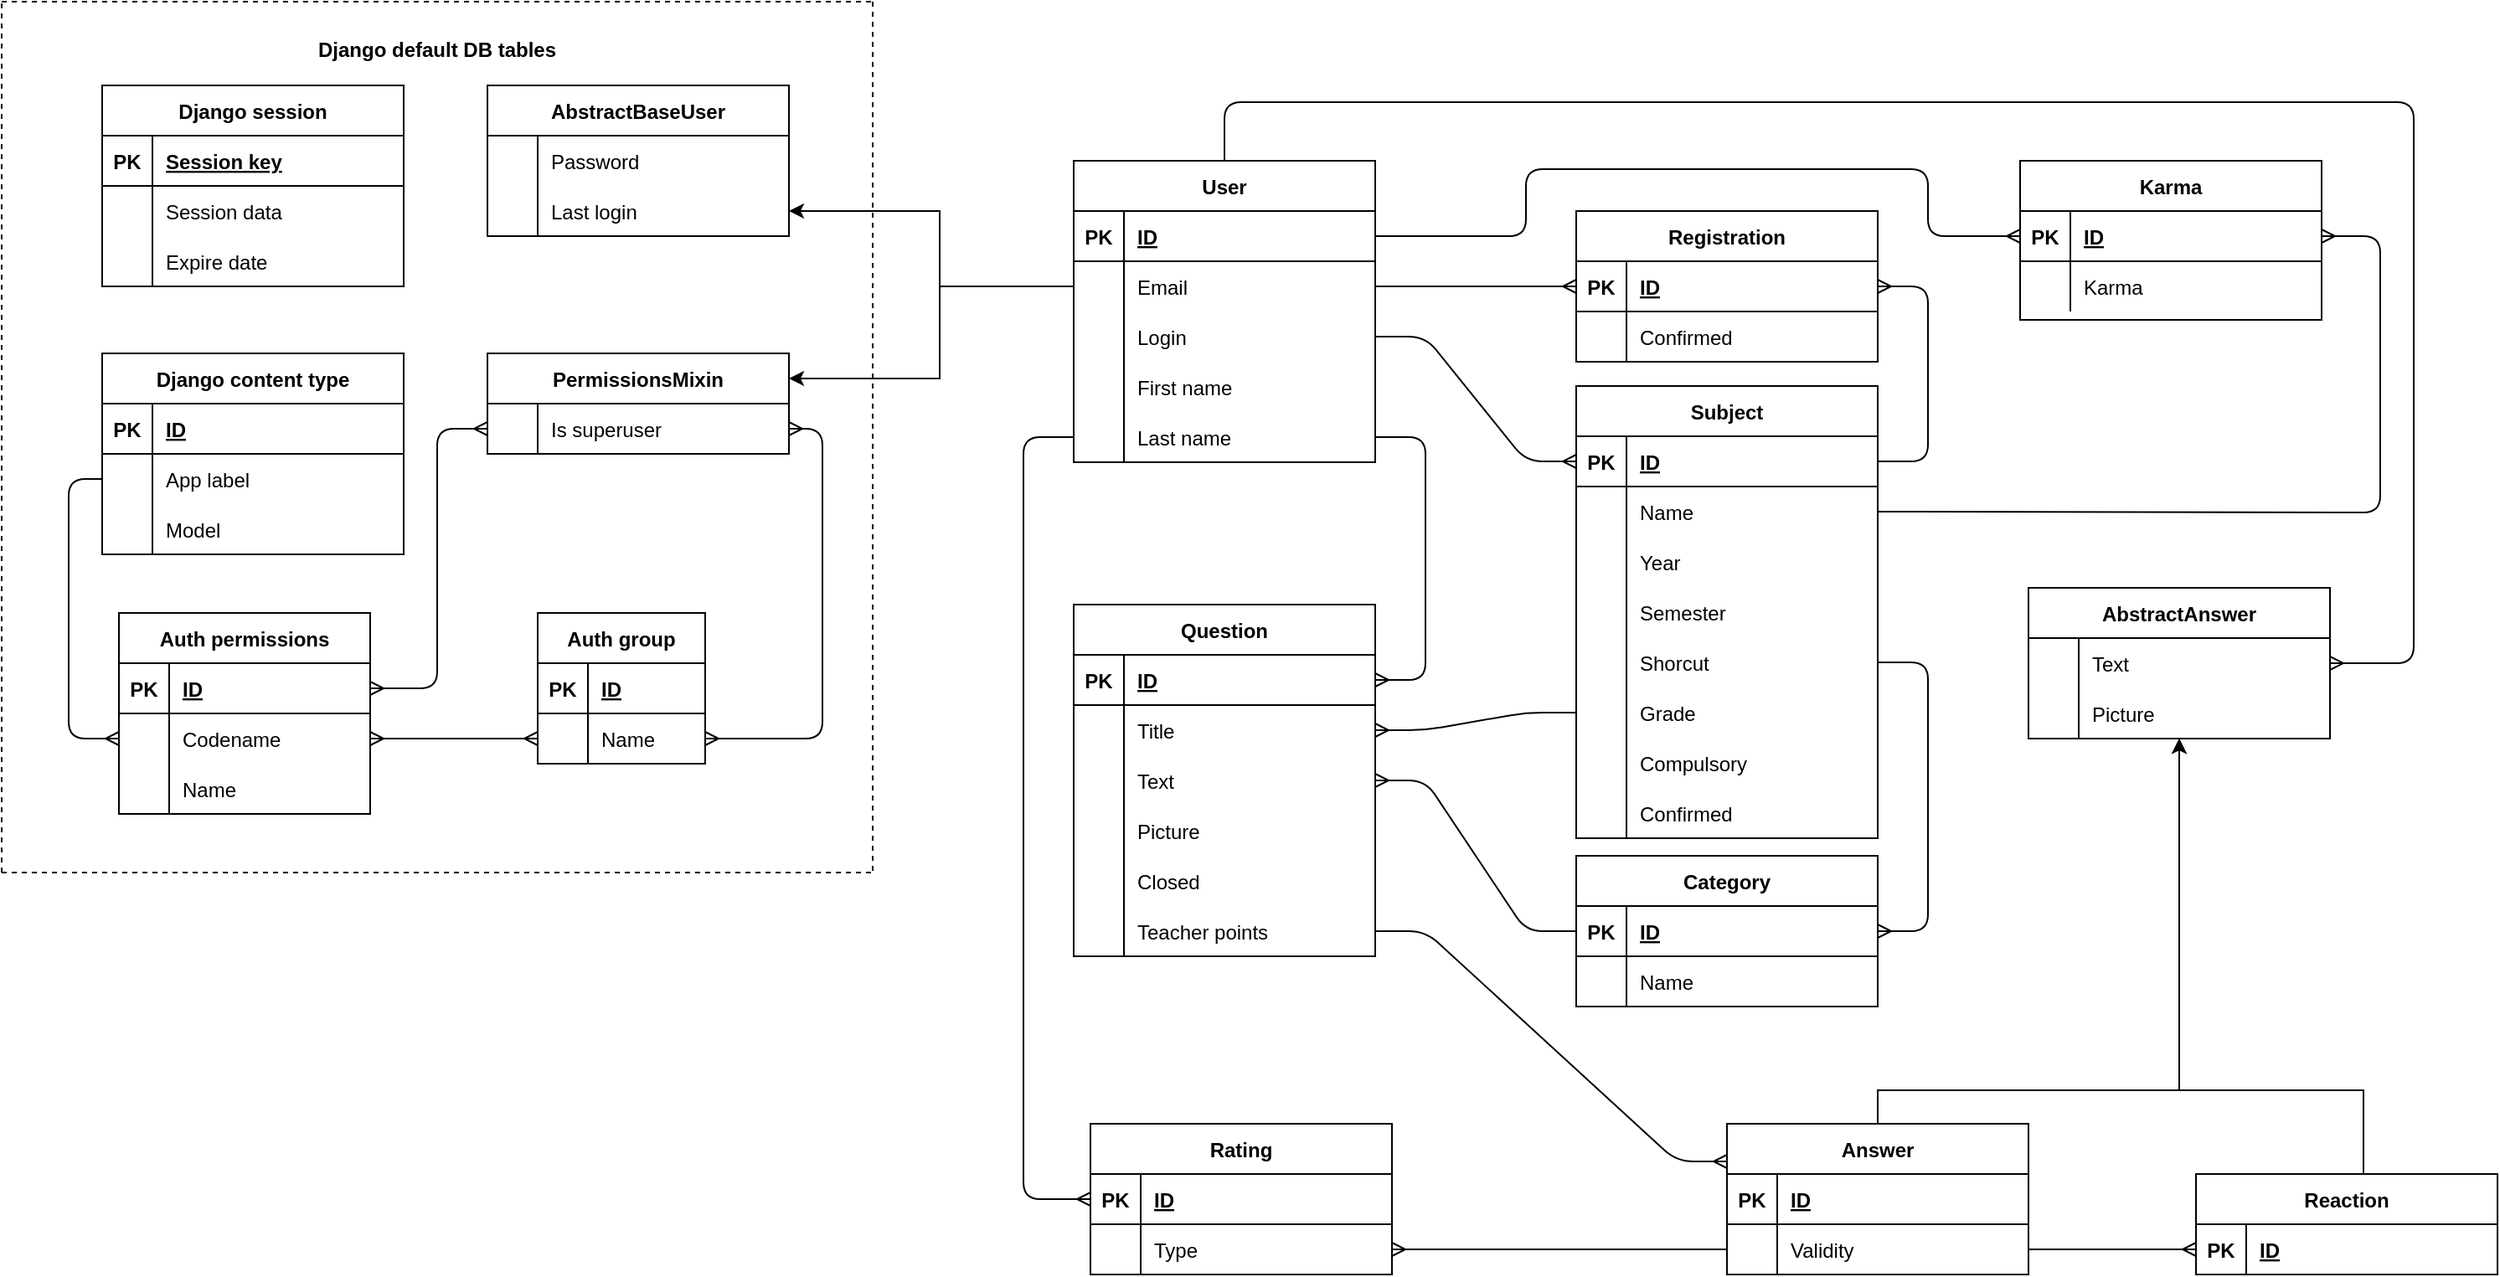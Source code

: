 <mxfile version="15.6.8" type="device"><diagram id="zzJQ5BisdILKj1ICCtQO" name="ER"><mxGraphModel dx="2012" dy="661" grid="1" gridSize="10" guides="1" tooltips="1" connect="1" arrows="1" fold="1" page="1" pageScale="1" pageWidth="827" pageHeight="1169" math="0" shadow="0"><root><mxCell id="E0j1BQQdfri8mgkAOBtm-0"/><mxCell id="E0j1BQQdfri8mgkAOBtm-1" parent="E0j1BQQdfri8mgkAOBtm-0"/><mxCell id="E0j1BQQdfri8mgkAOBtm-3" value="Question" style="shape=table;startSize=30;container=1;collapsible=1;childLayout=tableLayout;fixedRows=1;rowLines=0;fontStyle=1;align=center;resizeLast=1;hachureGap=4;pointerEvents=0;" parent="E0j1BQQdfri8mgkAOBtm-1" vertex="1"><mxGeometry x="140" y="580" width="180" height="210" as="geometry"/></mxCell><mxCell id="E0j1BQQdfri8mgkAOBtm-4" value="" style="shape=partialRectangle;collapsible=0;dropTarget=0;pointerEvents=0;fillColor=none;top=0;left=0;bottom=1;right=0;points=[[0,0.5],[1,0.5]];portConstraint=eastwest;" parent="E0j1BQQdfri8mgkAOBtm-3" vertex="1"><mxGeometry y="30" width="180" height="30" as="geometry"/></mxCell><mxCell id="E0j1BQQdfri8mgkAOBtm-5" value="PK" style="shape=partialRectangle;connectable=0;fillColor=none;top=0;left=0;bottom=0;right=0;fontStyle=1;overflow=hidden;" parent="E0j1BQQdfri8mgkAOBtm-4" vertex="1"><mxGeometry width="30" height="30" as="geometry"><mxRectangle width="30" height="30" as="alternateBounds"/></mxGeometry></mxCell><mxCell id="E0j1BQQdfri8mgkAOBtm-6" value="ID" style="shape=partialRectangle;connectable=0;fillColor=none;top=0;left=0;bottom=0;right=0;align=left;spacingLeft=6;fontStyle=5;overflow=hidden;" parent="E0j1BQQdfri8mgkAOBtm-4" vertex="1"><mxGeometry x="30" width="150" height="30" as="geometry"><mxRectangle width="150" height="30" as="alternateBounds"/></mxGeometry></mxCell><mxCell id="E0j1BQQdfri8mgkAOBtm-7" value="" style="shape=partialRectangle;collapsible=0;dropTarget=0;pointerEvents=0;fillColor=none;top=0;left=0;bottom=0;right=0;points=[[0,0.5],[1,0.5]];portConstraint=eastwest;" parent="E0j1BQQdfri8mgkAOBtm-3" vertex="1"><mxGeometry y="60" width="180" height="30" as="geometry"/></mxCell><mxCell id="E0j1BQQdfri8mgkAOBtm-8" value="" style="shape=partialRectangle;connectable=0;fillColor=none;top=0;left=0;bottom=0;right=0;editable=1;overflow=hidden;" parent="E0j1BQQdfri8mgkAOBtm-7" vertex="1"><mxGeometry width="30" height="30" as="geometry"><mxRectangle width="30" height="30" as="alternateBounds"/></mxGeometry></mxCell><mxCell id="E0j1BQQdfri8mgkAOBtm-9" value="Title" style="shape=partialRectangle;connectable=0;fillColor=none;top=0;left=0;bottom=0;right=0;align=left;spacingLeft=6;overflow=hidden;" parent="E0j1BQQdfri8mgkAOBtm-7" vertex="1"><mxGeometry x="30" width="150" height="30" as="geometry"><mxRectangle width="150" height="30" as="alternateBounds"/></mxGeometry></mxCell><mxCell id="E0j1BQQdfri8mgkAOBtm-10" value="" style="shape=partialRectangle;collapsible=0;dropTarget=0;pointerEvents=0;fillColor=none;top=0;left=0;bottom=0;right=0;points=[[0,0.5],[1,0.5]];portConstraint=eastwest;" parent="E0j1BQQdfri8mgkAOBtm-3" vertex="1"><mxGeometry y="90" width="180" height="30" as="geometry"/></mxCell><mxCell id="E0j1BQQdfri8mgkAOBtm-11" value="" style="shape=partialRectangle;connectable=0;fillColor=none;top=0;left=0;bottom=0;right=0;editable=1;overflow=hidden;" parent="E0j1BQQdfri8mgkAOBtm-10" vertex="1"><mxGeometry width="30" height="30" as="geometry"><mxRectangle width="30" height="30" as="alternateBounds"/></mxGeometry></mxCell><mxCell id="E0j1BQQdfri8mgkAOBtm-12" value="Text" style="shape=partialRectangle;connectable=0;fillColor=none;top=0;left=0;bottom=0;right=0;align=left;spacingLeft=6;overflow=hidden;" parent="E0j1BQQdfri8mgkAOBtm-10" vertex="1"><mxGeometry x="30" width="150" height="30" as="geometry"><mxRectangle width="150" height="30" as="alternateBounds"/></mxGeometry></mxCell><mxCell id="qu-U0W3mSs8zjcbtvWfx-25" value="" style="shape=partialRectangle;collapsible=0;dropTarget=0;pointerEvents=0;fillColor=none;top=0;left=0;bottom=0;right=0;points=[[0,0.5],[1,0.5]];portConstraint=eastwest;" parent="E0j1BQQdfri8mgkAOBtm-3" vertex="1"><mxGeometry y="120" width="180" height="30" as="geometry"/></mxCell><mxCell id="qu-U0W3mSs8zjcbtvWfx-26" value="" style="shape=partialRectangle;connectable=0;fillColor=none;top=0;left=0;bottom=0;right=0;editable=1;overflow=hidden;" parent="qu-U0W3mSs8zjcbtvWfx-25" vertex="1"><mxGeometry width="30" height="30" as="geometry"><mxRectangle width="30" height="30" as="alternateBounds"/></mxGeometry></mxCell><mxCell id="qu-U0W3mSs8zjcbtvWfx-27" value="Picture" style="shape=partialRectangle;connectable=0;fillColor=none;top=0;left=0;bottom=0;right=0;align=left;spacingLeft=6;overflow=hidden;" parent="qu-U0W3mSs8zjcbtvWfx-25" vertex="1"><mxGeometry x="30" width="150" height="30" as="geometry"><mxRectangle width="150" height="30" as="alternateBounds"/></mxGeometry></mxCell><mxCell id="peJxlDwNjBCLMqdz6Ejq-1" value="" style="shape=partialRectangle;collapsible=0;dropTarget=0;pointerEvents=0;fillColor=none;top=0;left=0;bottom=0;right=0;points=[[0,0.5],[1,0.5]];portConstraint=eastwest;" parent="E0j1BQQdfri8mgkAOBtm-3" vertex="1"><mxGeometry y="150" width="180" height="30" as="geometry"/></mxCell><mxCell id="peJxlDwNjBCLMqdz6Ejq-2" value="" style="shape=partialRectangle;connectable=0;fillColor=none;top=0;left=0;bottom=0;right=0;editable=1;overflow=hidden;" parent="peJxlDwNjBCLMqdz6Ejq-1" vertex="1"><mxGeometry width="30" height="30" as="geometry"><mxRectangle width="30" height="30" as="alternateBounds"/></mxGeometry></mxCell><mxCell id="peJxlDwNjBCLMqdz6Ejq-3" value="Closed" style="shape=partialRectangle;connectable=0;fillColor=none;top=0;left=0;bottom=0;right=0;align=left;spacingLeft=6;overflow=hidden;" parent="peJxlDwNjBCLMqdz6Ejq-1" vertex="1"><mxGeometry x="30" width="150" height="30" as="geometry"><mxRectangle width="150" height="30" as="alternateBounds"/></mxGeometry></mxCell><mxCell id="qu-U0W3mSs8zjcbtvWfx-58" value="" style="shape=partialRectangle;collapsible=0;dropTarget=0;pointerEvents=0;fillColor=none;top=0;left=0;bottom=0;right=0;points=[[0,0.5],[1,0.5]];portConstraint=eastwest;" parent="E0j1BQQdfri8mgkAOBtm-3" vertex="1"><mxGeometry y="180" width="180" height="30" as="geometry"/></mxCell><mxCell id="qu-U0W3mSs8zjcbtvWfx-59" value="" style="shape=partialRectangle;connectable=0;fillColor=none;top=0;left=0;bottom=0;right=0;editable=1;overflow=hidden;" parent="qu-U0W3mSs8zjcbtvWfx-58" vertex="1"><mxGeometry width="30" height="30" as="geometry"><mxRectangle width="30" height="30" as="alternateBounds"/></mxGeometry></mxCell><mxCell id="qu-U0W3mSs8zjcbtvWfx-60" value="Teacher points" style="shape=partialRectangle;connectable=0;fillColor=none;top=0;left=0;bottom=0;right=0;align=left;spacingLeft=6;overflow=hidden;" parent="qu-U0W3mSs8zjcbtvWfx-58" vertex="1"><mxGeometry x="30" width="150" height="30" as="geometry"><mxRectangle width="150" height="30" as="alternateBounds"/></mxGeometry></mxCell><mxCell id="E0j1BQQdfri8mgkAOBtm-16" value="AbstractAnswer" style="shape=table;startSize=30;container=1;collapsible=1;childLayout=tableLayout;fixedRows=1;rowLines=0;fontStyle=1;align=center;resizeLast=1;hachureGap=4;pointerEvents=0;" parent="E0j1BQQdfri8mgkAOBtm-1" vertex="1"><mxGeometry x="710" y="570" width="180" height="90" as="geometry"/></mxCell><mxCell id="E0j1BQQdfri8mgkAOBtm-20" value="" style="shape=partialRectangle;collapsible=0;dropTarget=0;pointerEvents=0;fillColor=none;top=0;left=0;bottom=0;right=0;points=[[0,0.5],[1,0.5]];portConstraint=eastwest;" parent="E0j1BQQdfri8mgkAOBtm-16" vertex="1"><mxGeometry y="30" width="180" height="30" as="geometry"/></mxCell><mxCell id="E0j1BQQdfri8mgkAOBtm-21" value="" style="shape=partialRectangle;connectable=0;fillColor=none;top=0;left=0;bottom=0;right=0;editable=1;overflow=hidden;" parent="E0j1BQQdfri8mgkAOBtm-20" vertex="1"><mxGeometry width="30" height="30" as="geometry"><mxRectangle width="30" height="30" as="alternateBounds"/></mxGeometry></mxCell><mxCell id="E0j1BQQdfri8mgkAOBtm-22" value="Text" style="shape=partialRectangle;connectable=0;fillColor=none;top=0;left=0;bottom=0;right=0;align=left;spacingLeft=6;overflow=hidden;" parent="E0j1BQQdfri8mgkAOBtm-20" vertex="1"><mxGeometry x="30" width="150" height="30" as="geometry"><mxRectangle width="150" height="30" as="alternateBounds"/></mxGeometry></mxCell><mxCell id="E0j1BQQdfri8mgkAOBtm-26" value="" style="shape=partialRectangle;collapsible=0;dropTarget=0;pointerEvents=0;fillColor=none;top=0;left=0;bottom=0;right=0;points=[[0,0.5],[1,0.5]];portConstraint=eastwest;" parent="E0j1BQQdfri8mgkAOBtm-16" vertex="1"><mxGeometry y="60" width="180" height="30" as="geometry"/></mxCell><mxCell id="E0j1BQQdfri8mgkAOBtm-27" value="" style="shape=partialRectangle;connectable=0;fillColor=none;top=0;left=0;bottom=0;right=0;editable=1;overflow=hidden;" parent="E0j1BQQdfri8mgkAOBtm-26" vertex="1"><mxGeometry width="30" height="30" as="geometry"><mxRectangle width="30" height="30" as="alternateBounds"/></mxGeometry></mxCell><mxCell id="E0j1BQQdfri8mgkAOBtm-28" value="Picture" style="shape=partialRectangle;connectable=0;fillColor=none;top=0;left=0;bottom=0;right=0;align=left;spacingLeft=6;overflow=hidden;" parent="E0j1BQQdfri8mgkAOBtm-26" vertex="1"><mxGeometry x="30" width="150" height="30" as="geometry"><mxRectangle width="150" height="30" as="alternateBounds"/></mxGeometry></mxCell><mxCell id="QLgNBKU6bwpXl98__eXg-28" style="edgeStyle=orthogonalEdgeStyle;rounded=0;orthogonalLoop=1;jettySize=auto;html=1;entryX=1;entryY=0.5;entryDx=0;entryDy=0;exitX=0;exitY=0.5;exitDx=0;exitDy=0;" edge="1" parent="E0j1BQQdfri8mgkAOBtm-1" source="ak5VnE1OvZzPo8kyiElV-1" target="QLgNBKU6bwpXl98__eXg-20"><mxGeometry relative="1" as="geometry"><Array as="points"><mxPoint x="60" y="390"/><mxPoint x="60" y="345"/></Array></mxGeometry></mxCell><mxCell id="E0j1BQQdfri8mgkAOBtm-30" value="User" style="shape=table;startSize=30;container=1;collapsible=1;childLayout=tableLayout;fixedRows=1;rowLines=0;fontStyle=1;align=center;resizeLast=1;hachureGap=4;pointerEvents=0;" parent="E0j1BQQdfri8mgkAOBtm-1" vertex="1"><mxGeometry x="140" y="315" width="180" height="180" as="geometry"/></mxCell><mxCell id="E0j1BQQdfri8mgkAOBtm-31" value="" style="shape=partialRectangle;collapsible=0;dropTarget=0;pointerEvents=0;fillColor=none;top=0;left=0;bottom=1;right=0;points=[[0,0.5],[1,0.5]];portConstraint=eastwest;" parent="E0j1BQQdfri8mgkAOBtm-30" vertex="1"><mxGeometry y="30" width="180" height="30" as="geometry"/></mxCell><mxCell id="E0j1BQQdfri8mgkAOBtm-32" value="PK" style="shape=partialRectangle;connectable=0;fillColor=none;top=0;left=0;bottom=0;right=0;fontStyle=1;overflow=hidden;" parent="E0j1BQQdfri8mgkAOBtm-31" vertex="1"><mxGeometry width="30" height="30" as="geometry"><mxRectangle width="30" height="30" as="alternateBounds"/></mxGeometry></mxCell><mxCell id="E0j1BQQdfri8mgkAOBtm-33" value="ID" style="shape=partialRectangle;connectable=0;fillColor=none;top=0;left=0;bottom=0;right=0;align=left;spacingLeft=6;fontStyle=5;overflow=hidden;" parent="E0j1BQQdfri8mgkAOBtm-31" vertex="1"><mxGeometry x="30" width="150" height="30" as="geometry"><mxRectangle width="150" height="30" as="alternateBounds"/></mxGeometry></mxCell><mxCell id="ak5VnE1OvZzPo8kyiElV-1" value="" style="shape=partialRectangle;collapsible=0;dropTarget=0;pointerEvents=0;fillColor=none;top=0;left=0;bottom=0;right=0;points=[[0,0.5],[1,0.5]];portConstraint=eastwest;" parent="E0j1BQQdfri8mgkAOBtm-30" vertex="1"><mxGeometry y="60" width="180" height="30" as="geometry"/></mxCell><mxCell id="ak5VnE1OvZzPo8kyiElV-2" value="" style="shape=partialRectangle;connectable=0;fillColor=none;top=0;left=0;bottom=0;right=0;editable=1;overflow=hidden;" parent="ak5VnE1OvZzPo8kyiElV-1" vertex="1"><mxGeometry width="30" height="30" as="geometry"><mxRectangle width="30" height="30" as="alternateBounds"/></mxGeometry></mxCell><mxCell id="ak5VnE1OvZzPo8kyiElV-3" value="Email" style="shape=partialRectangle;connectable=0;fillColor=none;top=0;left=0;bottom=0;right=0;align=left;spacingLeft=6;overflow=hidden;" parent="ak5VnE1OvZzPo8kyiElV-1" vertex="1"><mxGeometry x="30" width="150" height="30" as="geometry"><mxRectangle width="150" height="30" as="alternateBounds"/></mxGeometry></mxCell><mxCell id="qu-U0W3mSs8zjcbtvWfx-16" value="" style="shape=partialRectangle;collapsible=0;dropTarget=0;pointerEvents=0;fillColor=none;top=0;left=0;bottom=0;right=0;points=[[0,0.5],[1,0.5]];portConstraint=eastwest;" parent="E0j1BQQdfri8mgkAOBtm-30" vertex="1"><mxGeometry y="90" width="180" height="30" as="geometry"/></mxCell><mxCell id="qu-U0W3mSs8zjcbtvWfx-17" value="" style="shape=partialRectangle;connectable=0;fillColor=none;top=0;left=0;bottom=0;right=0;editable=1;overflow=hidden;" parent="qu-U0W3mSs8zjcbtvWfx-16" vertex="1"><mxGeometry width="30" height="30" as="geometry"><mxRectangle width="30" height="30" as="alternateBounds"/></mxGeometry></mxCell><mxCell id="qu-U0W3mSs8zjcbtvWfx-18" value="Login" style="shape=partialRectangle;connectable=0;fillColor=none;top=0;left=0;bottom=0;right=0;align=left;spacingLeft=6;overflow=hidden;" parent="qu-U0W3mSs8zjcbtvWfx-16" vertex="1"><mxGeometry x="30" width="150" height="30" as="geometry"><mxRectangle width="150" height="30" as="alternateBounds"/></mxGeometry></mxCell><mxCell id="E0j1BQQdfri8mgkAOBtm-34" value="" style="shape=partialRectangle;collapsible=0;dropTarget=0;pointerEvents=0;fillColor=none;top=0;left=0;bottom=0;right=0;points=[[0,0.5],[1,0.5]];portConstraint=eastwest;" parent="E0j1BQQdfri8mgkAOBtm-30" vertex="1"><mxGeometry y="120" width="180" height="30" as="geometry"/></mxCell><mxCell id="E0j1BQQdfri8mgkAOBtm-35" value="" style="shape=partialRectangle;connectable=0;fillColor=none;top=0;left=0;bottom=0;right=0;editable=1;overflow=hidden;" parent="E0j1BQQdfri8mgkAOBtm-34" vertex="1"><mxGeometry width="30" height="30" as="geometry"><mxRectangle width="30" height="30" as="alternateBounds"/></mxGeometry></mxCell><mxCell id="E0j1BQQdfri8mgkAOBtm-36" value="First name" style="shape=partialRectangle;connectable=0;fillColor=none;top=0;left=0;bottom=0;right=0;align=left;spacingLeft=6;overflow=hidden;" parent="E0j1BQQdfri8mgkAOBtm-34" vertex="1"><mxGeometry x="30" width="150" height="30" as="geometry"><mxRectangle width="150" height="30" as="alternateBounds"/></mxGeometry></mxCell><mxCell id="E0j1BQQdfri8mgkAOBtm-37" value="" style="shape=partialRectangle;collapsible=0;dropTarget=0;pointerEvents=0;fillColor=none;top=0;left=0;bottom=0;right=0;points=[[0,0.5],[1,0.5]];portConstraint=eastwest;" parent="E0j1BQQdfri8mgkAOBtm-30" vertex="1"><mxGeometry y="150" width="180" height="30" as="geometry"/></mxCell><mxCell id="E0j1BQQdfri8mgkAOBtm-38" value="" style="shape=partialRectangle;connectable=0;fillColor=none;top=0;left=0;bottom=0;right=0;editable=1;overflow=hidden;" parent="E0j1BQQdfri8mgkAOBtm-37" vertex="1"><mxGeometry width="30" height="30" as="geometry"><mxRectangle width="30" height="30" as="alternateBounds"/></mxGeometry></mxCell><mxCell id="E0j1BQQdfri8mgkAOBtm-39" value="Last name" style="shape=partialRectangle;connectable=0;fillColor=none;top=0;left=0;bottom=0;right=0;align=left;spacingLeft=6;overflow=hidden;" parent="E0j1BQQdfri8mgkAOBtm-37" vertex="1"><mxGeometry x="30" width="150" height="30" as="geometry"><mxRectangle width="150" height="30" as="alternateBounds"/></mxGeometry></mxCell><mxCell id="E0j1BQQdfri8mgkAOBtm-43" value="Rating" style="shape=table;startSize=30;container=1;collapsible=1;childLayout=tableLayout;fixedRows=1;rowLines=0;fontStyle=1;align=center;resizeLast=1;hachureGap=4;pointerEvents=0;" parent="E0j1BQQdfri8mgkAOBtm-1" vertex="1"><mxGeometry x="150" y="890" width="180" height="90" as="geometry"/></mxCell><mxCell id="E0j1BQQdfri8mgkAOBtm-44" value="" style="shape=partialRectangle;collapsible=0;dropTarget=0;pointerEvents=0;fillColor=none;top=0;left=0;bottom=1;right=0;points=[[0,0.5],[1,0.5]];portConstraint=eastwest;" parent="E0j1BQQdfri8mgkAOBtm-43" vertex="1"><mxGeometry y="30" width="180" height="30" as="geometry"/></mxCell><mxCell id="E0j1BQQdfri8mgkAOBtm-45" value="PK" style="shape=partialRectangle;connectable=0;fillColor=none;top=0;left=0;bottom=0;right=0;fontStyle=1;overflow=hidden;" parent="E0j1BQQdfri8mgkAOBtm-44" vertex="1"><mxGeometry width="30" height="30" as="geometry"><mxRectangle width="30" height="30" as="alternateBounds"/></mxGeometry></mxCell><mxCell id="E0j1BQQdfri8mgkAOBtm-46" value="ID" style="shape=partialRectangle;connectable=0;fillColor=none;top=0;left=0;bottom=0;right=0;align=left;spacingLeft=6;fontStyle=5;overflow=hidden;" parent="E0j1BQQdfri8mgkAOBtm-44" vertex="1"><mxGeometry x="30" width="150" height="30" as="geometry"><mxRectangle width="150" height="30" as="alternateBounds"/></mxGeometry></mxCell><mxCell id="E0j1BQQdfri8mgkAOBtm-47" value="" style="shape=partialRectangle;collapsible=0;dropTarget=0;pointerEvents=0;fillColor=none;top=0;left=0;bottom=0;right=0;points=[[0,0.5],[1,0.5]];portConstraint=eastwest;" parent="E0j1BQQdfri8mgkAOBtm-43" vertex="1"><mxGeometry y="60" width="180" height="30" as="geometry"/></mxCell><mxCell id="E0j1BQQdfri8mgkAOBtm-48" value="" style="shape=partialRectangle;connectable=0;fillColor=none;top=0;left=0;bottom=0;right=0;editable=1;overflow=hidden;" parent="E0j1BQQdfri8mgkAOBtm-47" vertex="1"><mxGeometry width="30" height="30" as="geometry"><mxRectangle width="30" height="30" as="alternateBounds"/></mxGeometry></mxCell><mxCell id="E0j1BQQdfri8mgkAOBtm-49" value="Type" style="shape=partialRectangle;connectable=0;fillColor=none;top=0;left=0;bottom=0;right=0;align=left;spacingLeft=6;overflow=hidden;" parent="E0j1BQQdfri8mgkAOBtm-47" vertex="1"><mxGeometry x="30" width="150" height="30" as="geometry"><mxRectangle width="150" height="30" as="alternateBounds"/></mxGeometry></mxCell><mxCell id="E0j1BQQdfri8mgkAOBtm-50" value="Subject" style="shape=table;startSize=30;container=1;collapsible=1;childLayout=tableLayout;fixedRows=1;rowLines=0;fontStyle=1;align=center;resizeLast=1;hachureGap=4;pointerEvents=0;" parent="E0j1BQQdfri8mgkAOBtm-1" vertex="1"><mxGeometry x="440" y="449.5" width="180" height="270" as="geometry"/></mxCell><mxCell id="E0j1BQQdfri8mgkAOBtm-51" value="" style="shape=partialRectangle;collapsible=0;dropTarget=0;pointerEvents=0;fillColor=none;top=0;left=0;bottom=1;right=0;points=[[0,0.5],[1,0.5]];portConstraint=eastwest;" parent="E0j1BQQdfri8mgkAOBtm-50" vertex="1"><mxGeometry y="30" width="180" height="30" as="geometry"/></mxCell><mxCell id="E0j1BQQdfri8mgkAOBtm-52" value="PK" style="shape=partialRectangle;connectable=0;fillColor=none;top=0;left=0;bottom=0;right=0;fontStyle=1;overflow=hidden;" parent="E0j1BQQdfri8mgkAOBtm-51" vertex="1"><mxGeometry width="30" height="30" as="geometry"><mxRectangle width="30" height="30" as="alternateBounds"/></mxGeometry></mxCell><mxCell id="E0j1BQQdfri8mgkAOBtm-53" value="ID" style="shape=partialRectangle;connectable=0;fillColor=none;top=0;left=0;bottom=0;right=0;align=left;spacingLeft=6;fontStyle=5;overflow=hidden;" parent="E0j1BQQdfri8mgkAOBtm-51" vertex="1"><mxGeometry x="30" width="150" height="30" as="geometry"><mxRectangle width="150" height="30" as="alternateBounds"/></mxGeometry></mxCell><mxCell id="E0j1BQQdfri8mgkAOBtm-54" value="" style="shape=partialRectangle;collapsible=0;dropTarget=0;pointerEvents=0;fillColor=none;top=0;left=0;bottom=0;right=0;points=[[0,0.5],[1,0.5]];portConstraint=eastwest;" parent="E0j1BQQdfri8mgkAOBtm-50" vertex="1"><mxGeometry y="60" width="180" height="30" as="geometry"/></mxCell><mxCell id="E0j1BQQdfri8mgkAOBtm-55" value="" style="shape=partialRectangle;connectable=0;fillColor=none;top=0;left=0;bottom=0;right=0;editable=1;overflow=hidden;" parent="E0j1BQQdfri8mgkAOBtm-54" vertex="1"><mxGeometry width="30" height="30" as="geometry"><mxRectangle width="30" height="30" as="alternateBounds"/></mxGeometry></mxCell><mxCell id="E0j1BQQdfri8mgkAOBtm-56" value="Name" style="shape=partialRectangle;connectable=0;fillColor=none;top=0;left=0;bottom=0;right=0;align=left;spacingLeft=6;overflow=hidden;" parent="E0j1BQQdfri8mgkAOBtm-54" vertex="1"><mxGeometry x="30" width="150" height="30" as="geometry"><mxRectangle width="150" height="30" as="alternateBounds"/></mxGeometry></mxCell><mxCell id="E0j1BQQdfri8mgkAOBtm-57" value="" style="shape=partialRectangle;collapsible=0;dropTarget=0;pointerEvents=0;fillColor=none;top=0;left=0;bottom=0;right=0;points=[[0,0.5],[1,0.5]];portConstraint=eastwest;" parent="E0j1BQQdfri8mgkAOBtm-50" vertex="1"><mxGeometry y="90" width="180" height="30" as="geometry"/></mxCell><mxCell id="E0j1BQQdfri8mgkAOBtm-58" value="" style="shape=partialRectangle;connectable=0;fillColor=none;top=0;left=0;bottom=0;right=0;editable=1;overflow=hidden;" parent="E0j1BQQdfri8mgkAOBtm-57" vertex="1"><mxGeometry width="30" height="30" as="geometry"><mxRectangle width="30" height="30" as="alternateBounds"/></mxGeometry></mxCell><mxCell id="E0j1BQQdfri8mgkAOBtm-59" value="Year" style="shape=partialRectangle;connectable=0;fillColor=none;top=0;left=0;bottom=0;right=0;align=left;spacingLeft=6;overflow=hidden;" parent="E0j1BQQdfri8mgkAOBtm-57" vertex="1"><mxGeometry x="30" width="150" height="30" as="geometry"><mxRectangle width="150" height="30" as="alternateBounds"/></mxGeometry></mxCell><mxCell id="E0j1BQQdfri8mgkAOBtm-60" value="" style="shape=partialRectangle;collapsible=0;dropTarget=0;pointerEvents=0;fillColor=none;top=0;left=0;bottom=0;right=0;points=[[0,0.5],[1,0.5]];portConstraint=eastwest;" parent="E0j1BQQdfri8mgkAOBtm-50" vertex="1"><mxGeometry y="120" width="180" height="30" as="geometry"/></mxCell><mxCell id="E0j1BQQdfri8mgkAOBtm-61" value="" style="shape=partialRectangle;connectable=0;fillColor=none;top=0;left=0;bottom=0;right=0;editable=1;overflow=hidden;" parent="E0j1BQQdfri8mgkAOBtm-60" vertex="1"><mxGeometry width="30" height="30" as="geometry"><mxRectangle width="30" height="30" as="alternateBounds"/></mxGeometry></mxCell><mxCell id="E0j1BQQdfri8mgkAOBtm-62" value="Semester" style="shape=partialRectangle;connectable=0;fillColor=none;top=0;left=0;bottom=0;right=0;align=left;spacingLeft=6;overflow=hidden;" parent="E0j1BQQdfri8mgkAOBtm-60" vertex="1"><mxGeometry x="30" width="150" height="30" as="geometry"><mxRectangle width="150" height="30" as="alternateBounds"/></mxGeometry></mxCell><mxCell id="RcAdz2cjQAfKvrvQEuLE-3" value="" style="shape=partialRectangle;collapsible=0;dropTarget=0;pointerEvents=0;fillColor=none;top=0;left=0;bottom=0;right=0;points=[[0,0.5],[1,0.5]];portConstraint=eastwest;hachureGap=4;" parent="E0j1BQQdfri8mgkAOBtm-50" vertex="1"><mxGeometry y="150" width="180" height="30" as="geometry"/></mxCell><mxCell id="RcAdz2cjQAfKvrvQEuLE-4" value="" style="shape=partialRectangle;connectable=0;fillColor=none;top=0;left=0;bottom=0;right=0;editable=1;overflow=hidden;" parent="RcAdz2cjQAfKvrvQEuLE-3" vertex="1"><mxGeometry width="30" height="30" as="geometry"><mxRectangle width="30" height="30" as="alternateBounds"/></mxGeometry></mxCell><mxCell id="RcAdz2cjQAfKvrvQEuLE-5" value="Shorcut" style="shape=partialRectangle;connectable=0;fillColor=none;top=0;left=0;bottom=0;right=0;align=left;spacingLeft=6;overflow=hidden;" parent="RcAdz2cjQAfKvrvQEuLE-3" vertex="1"><mxGeometry x="30" width="150" height="30" as="geometry"><mxRectangle width="150" height="30" as="alternateBounds"/></mxGeometry></mxCell><mxCell id="RcAdz2cjQAfKvrvQEuLE-0" value="" style="shape=partialRectangle;collapsible=0;dropTarget=0;pointerEvents=0;fillColor=none;top=0;left=0;bottom=0;right=0;points=[[0,0.5],[1,0.5]];portConstraint=eastwest;hachureGap=4;" parent="E0j1BQQdfri8mgkAOBtm-50" vertex="1"><mxGeometry y="180" width="180" height="30" as="geometry"/></mxCell><mxCell id="RcAdz2cjQAfKvrvQEuLE-1" value="" style="shape=partialRectangle;connectable=0;fillColor=none;top=0;left=0;bottom=0;right=0;editable=1;overflow=hidden;" parent="RcAdz2cjQAfKvrvQEuLE-0" vertex="1"><mxGeometry width="30" height="30" as="geometry"><mxRectangle width="30" height="30" as="alternateBounds"/></mxGeometry></mxCell><mxCell id="RcAdz2cjQAfKvrvQEuLE-2" value="Grade" style="shape=partialRectangle;connectable=0;fillColor=none;top=0;left=0;bottom=0;right=0;align=left;spacingLeft=6;overflow=hidden;" parent="RcAdz2cjQAfKvrvQEuLE-0" vertex="1"><mxGeometry x="30" width="150" height="30" as="geometry"><mxRectangle width="150" height="30" as="alternateBounds"/></mxGeometry></mxCell><mxCell id="qu-U0W3mSs8zjcbtvWfx-31" value="" style="shape=partialRectangle;collapsible=0;dropTarget=0;pointerEvents=0;fillColor=none;top=0;left=0;bottom=0;right=0;points=[[0,0.5],[1,0.5]];portConstraint=eastwest;" parent="E0j1BQQdfri8mgkAOBtm-50" vertex="1"><mxGeometry y="210" width="180" height="30" as="geometry"/></mxCell><mxCell id="qu-U0W3mSs8zjcbtvWfx-32" value="" style="shape=partialRectangle;connectable=0;fillColor=none;top=0;left=0;bottom=0;right=0;editable=1;overflow=hidden;" parent="qu-U0W3mSs8zjcbtvWfx-31" vertex="1"><mxGeometry width="30" height="30" as="geometry"><mxRectangle width="30" height="30" as="alternateBounds"/></mxGeometry></mxCell><mxCell id="qu-U0W3mSs8zjcbtvWfx-33" value="Compulsory" style="shape=partialRectangle;connectable=0;fillColor=none;top=0;left=0;bottom=0;right=0;align=left;spacingLeft=6;overflow=hidden;" parent="qu-U0W3mSs8zjcbtvWfx-31" vertex="1"><mxGeometry x="30" width="150" height="30" as="geometry"><mxRectangle width="150" height="30" as="alternateBounds"/></mxGeometry></mxCell><mxCell id="6096o57n3AzN-tlrVkPz-3" value="" style="shape=partialRectangle;collapsible=0;dropTarget=0;pointerEvents=0;fillColor=none;top=0;left=0;bottom=0;right=0;points=[[0,0.5],[1,0.5]];portConstraint=eastwest;" parent="E0j1BQQdfri8mgkAOBtm-50" vertex="1"><mxGeometry y="240" width="180" height="30" as="geometry"/></mxCell><mxCell id="6096o57n3AzN-tlrVkPz-4" value="" style="shape=partialRectangle;connectable=0;fillColor=none;top=0;left=0;bottom=0;right=0;editable=1;overflow=hidden;" parent="6096o57n3AzN-tlrVkPz-3" vertex="1"><mxGeometry width="30" height="30" as="geometry"><mxRectangle width="30" height="30" as="alternateBounds"/></mxGeometry></mxCell><mxCell id="6096o57n3AzN-tlrVkPz-5" value="Confirmed" style="shape=partialRectangle;connectable=0;fillColor=none;top=0;left=0;bottom=0;right=0;align=left;spacingLeft=6;overflow=hidden;" parent="6096o57n3AzN-tlrVkPz-3" vertex="1"><mxGeometry x="30" width="150" height="30" as="geometry"><mxRectangle width="150" height="30" as="alternateBounds"/></mxGeometry></mxCell><mxCell id="E0j1BQQdfri8mgkAOBtm-120" value="Category" style="shape=table;startSize=30;container=1;collapsible=1;childLayout=tableLayout;fixedRows=1;rowLines=0;fontStyle=1;align=center;resizeLast=1;hachureGap=4;pointerEvents=0;" parent="E0j1BQQdfri8mgkAOBtm-1" vertex="1"><mxGeometry x="440" y="730" width="180" height="90" as="geometry"/></mxCell><mxCell id="E0j1BQQdfri8mgkAOBtm-121" value="" style="shape=partialRectangle;collapsible=0;dropTarget=0;pointerEvents=0;fillColor=none;top=0;left=0;bottom=1;right=0;points=[[0,0.5],[1,0.5]];portConstraint=eastwest;" parent="E0j1BQQdfri8mgkAOBtm-120" vertex="1"><mxGeometry y="30" width="180" height="30" as="geometry"/></mxCell><mxCell id="E0j1BQQdfri8mgkAOBtm-122" value="PK" style="shape=partialRectangle;connectable=0;fillColor=none;top=0;left=0;bottom=0;right=0;fontStyle=1;overflow=hidden;" parent="E0j1BQQdfri8mgkAOBtm-121" vertex="1"><mxGeometry width="30" height="30" as="geometry"><mxRectangle width="30" height="30" as="alternateBounds"/></mxGeometry></mxCell><mxCell id="E0j1BQQdfri8mgkAOBtm-123" value="ID" style="shape=partialRectangle;connectable=0;fillColor=none;top=0;left=0;bottom=0;right=0;align=left;spacingLeft=6;fontStyle=5;overflow=hidden;" parent="E0j1BQQdfri8mgkAOBtm-121" vertex="1"><mxGeometry x="30" width="150" height="30" as="geometry"><mxRectangle width="150" height="30" as="alternateBounds"/></mxGeometry></mxCell><mxCell id="E0j1BQQdfri8mgkAOBtm-124" value="" style="shape=partialRectangle;collapsible=0;dropTarget=0;pointerEvents=0;fillColor=none;top=0;left=0;bottom=0;right=0;points=[[0,0.5],[1,0.5]];portConstraint=eastwest;" parent="E0j1BQQdfri8mgkAOBtm-120" vertex="1"><mxGeometry y="60" width="180" height="30" as="geometry"/></mxCell><mxCell id="E0j1BQQdfri8mgkAOBtm-125" value="" style="shape=partialRectangle;connectable=0;fillColor=none;top=0;left=0;bottom=0;right=0;editable=1;overflow=hidden;" parent="E0j1BQQdfri8mgkAOBtm-124" vertex="1"><mxGeometry width="30" height="30" as="geometry"><mxRectangle width="30" height="30" as="alternateBounds"/></mxGeometry></mxCell><mxCell id="E0j1BQQdfri8mgkAOBtm-126" value="Name" style="shape=partialRectangle;connectable=0;fillColor=none;top=0;left=0;bottom=0;right=0;align=left;spacingLeft=6;overflow=hidden;" parent="E0j1BQQdfri8mgkAOBtm-124" vertex="1"><mxGeometry x="30" width="150" height="30" as="geometry"><mxRectangle width="150" height="30" as="alternateBounds"/></mxGeometry></mxCell><mxCell id="qu-U0W3mSs8zjcbtvWfx-2" value="" style="edgeStyle=entityRelationEdgeStyle;fontSize=12;html=1;endArrow=ERmany;" parent="E0j1BQQdfri8mgkAOBtm-1" source="E0j1BQQdfri8mgkAOBtm-37" target="E0j1BQQdfri8mgkAOBtm-4" edge="1"><mxGeometry width="100" height="100" relative="1" as="geometry"><mxPoint x="420" y="700" as="sourcePoint"/><mxPoint x="520" y="600" as="targetPoint"/></mxGeometry></mxCell><mxCell id="qu-U0W3mSs8zjcbtvWfx-4" value="" style="edgeStyle=entityRelationEdgeStyle;fontSize=12;html=1;endArrow=ERmany;exitX=0;exitY=0.5;exitDx=0;exitDy=0;" parent="E0j1BQQdfri8mgkAOBtm-1" source="RcAdz2cjQAfKvrvQEuLE-0" target="E0j1BQQdfri8mgkAOBtm-7" edge="1"><mxGeometry width="100" height="100" relative="1" as="geometry"><mxPoint x="330" y="448" as="sourcePoint"/><mxPoint x="330" y="845" as="targetPoint"/></mxGeometry></mxCell><mxCell id="qu-U0W3mSs8zjcbtvWfx-5" value="" style="edgeStyle=entityRelationEdgeStyle;fontSize=12;html=1;endArrow=ERmany;entryX=0;entryY=0.25;entryDx=0;entryDy=0;exitX=1;exitY=0.5;exitDx=0;exitDy=0;" parent="E0j1BQQdfri8mgkAOBtm-1" source="qu-U0W3mSs8zjcbtvWfx-58" target="qu-U0W3mSs8zjcbtvWfx-48" edge="1"><mxGeometry width="100" height="100" relative="1" as="geometry"><mxPoint x="340" y="458" as="sourcePoint"/><mxPoint x="710" y="605" as="targetPoint"/></mxGeometry></mxCell><mxCell id="qu-U0W3mSs8zjcbtvWfx-7" value="" style="edgeStyle=entityRelationEdgeStyle;fontSize=12;html=1;endArrow=ERmany;exitX=0;exitY=0.5;exitDx=0;exitDy=0;" parent="E0j1BQQdfri8mgkAOBtm-1" source="qu-U0W3mSs8zjcbtvWfx-55" target="E0j1BQQdfri8mgkAOBtm-47" edge="1"><mxGeometry width="100" height="100" relative="1" as="geometry"><mxPoint x="490" y="965" as="sourcePoint"/><mxPoint x="360" y="875" as="targetPoint"/></mxGeometry></mxCell><mxCell id="qu-U0W3mSs8zjcbtvWfx-9" value="" style="edgeStyle=entityRelationEdgeStyle;fontSize=12;html=1;endArrow=ERmany;exitX=1;exitY=0.5;exitDx=0;exitDy=0;entryX=1;entryY=0.5;entryDx=0;entryDy=0;" parent="E0j1BQQdfri8mgkAOBtm-1" source="RcAdz2cjQAfKvrvQEuLE-3" target="E0j1BQQdfri8mgkAOBtm-121" edge="1"><mxGeometry width="100" height="100" relative="1" as="geometry"><mxPoint x="380" y="498" as="sourcePoint"/><mxPoint x="700" y="780" as="targetPoint"/></mxGeometry></mxCell><mxCell id="qu-U0W3mSs8zjcbtvWfx-11" value="" style="edgeStyle=entityRelationEdgeStyle;fontSize=12;html=1;endArrow=ERmany;" parent="E0j1BQQdfri8mgkAOBtm-1" source="qu-U0W3mSs8zjcbtvWfx-16" target="E0j1BQQdfri8mgkAOBtm-51" edge="1"><mxGeometry width="100" height="100" relative="1" as="geometry"><mxPoint x="390" y="508" as="sourcePoint"/><mxPoint x="390" y="905" as="targetPoint"/></mxGeometry></mxCell><mxCell id="6096o57n3AzN-tlrVkPz-24" style="edgeStyle=orthogonalEdgeStyle;rounded=0;orthogonalLoop=1;jettySize=auto;html=1;exitX=0.5;exitY=0;exitDx=0;exitDy=0;" parent="E0j1BQQdfri8mgkAOBtm-1" source="QLgNBKU6bwpXl98__eXg-41" target="E0j1BQQdfri8mgkAOBtm-26" edge="1"><mxGeometry relative="1" as="geometry"><mxPoint x="800" y="700" as="targetPoint"/><Array as="points"><mxPoint x="910" y="950"/><mxPoint x="910" y="870"/><mxPoint x="800" y="870"/></Array><mxPoint x="910" y="920" as="sourcePoint"/></mxGeometry></mxCell><mxCell id="6096o57n3AzN-tlrVkPz-23" style="edgeStyle=orthogonalEdgeStyle;rounded=0;orthogonalLoop=1;jettySize=auto;html=1;exitX=0.5;exitY=0;exitDx=0;exitDy=0;" parent="E0j1BQQdfri8mgkAOBtm-1" source="qu-U0W3mSs8zjcbtvWfx-48" target="E0j1BQQdfri8mgkAOBtm-26" edge="1"><mxGeometry relative="1" as="geometry"><mxPoint x="810" y="710" as="targetPoint"/><Array as="points"><mxPoint x="620" y="870"/><mxPoint x="800" y="870"/></Array></mxGeometry></mxCell><mxCell id="qu-U0W3mSs8zjcbtvWfx-48" value="Answer" style="shape=table;startSize=30;container=1;collapsible=1;childLayout=tableLayout;fixedRows=1;rowLines=0;fontStyle=1;align=center;resizeLast=1;" parent="E0j1BQQdfri8mgkAOBtm-1" vertex="1"><mxGeometry x="530" y="890" width="180" height="90" as="geometry"/></mxCell><mxCell id="QLgNBKU6bwpXl98__eXg-32" value="" style="shape=partialRectangle;collapsible=0;dropTarget=0;pointerEvents=0;fillColor=none;top=0;left=0;bottom=1;right=0;points=[[0,0.5],[1,0.5]];portConstraint=eastwest;" vertex="1" parent="qu-U0W3mSs8zjcbtvWfx-48"><mxGeometry y="30" width="180" height="30" as="geometry"/></mxCell><mxCell id="QLgNBKU6bwpXl98__eXg-33" value="PK" style="shape=partialRectangle;connectable=0;fillColor=none;top=0;left=0;bottom=0;right=0;fontStyle=1;overflow=hidden;" vertex="1" parent="QLgNBKU6bwpXl98__eXg-32"><mxGeometry width="30" height="30" as="geometry"><mxRectangle width="30" height="30" as="alternateBounds"/></mxGeometry></mxCell><mxCell id="QLgNBKU6bwpXl98__eXg-34" value="ID" style="shape=partialRectangle;connectable=0;fillColor=none;top=0;left=0;bottom=0;right=0;align=left;spacingLeft=6;fontStyle=5;overflow=hidden;" vertex="1" parent="QLgNBKU6bwpXl98__eXg-32"><mxGeometry x="30" width="150" height="30" as="geometry"><mxRectangle width="150" height="30" as="alternateBounds"/></mxGeometry></mxCell><mxCell id="qu-U0W3mSs8zjcbtvWfx-55" value="" style="shape=partialRectangle;collapsible=0;dropTarget=0;pointerEvents=0;fillColor=none;top=0;left=0;bottom=0;right=0;points=[[0,0.5],[1,0.5]];portConstraint=eastwest;" parent="qu-U0W3mSs8zjcbtvWfx-48" vertex="1"><mxGeometry y="60" width="180" height="30" as="geometry"/></mxCell><mxCell id="qu-U0W3mSs8zjcbtvWfx-56" value="" style="shape=partialRectangle;connectable=0;fillColor=none;top=0;left=0;bottom=0;right=0;editable=1;overflow=hidden;" parent="qu-U0W3mSs8zjcbtvWfx-55" vertex="1"><mxGeometry width="30" height="30" as="geometry"><mxRectangle width="30" height="30" as="alternateBounds"/></mxGeometry></mxCell><mxCell id="qu-U0W3mSs8zjcbtvWfx-57" value="Validity" style="shape=partialRectangle;connectable=0;fillColor=none;top=0;left=0;bottom=0;right=0;align=left;spacingLeft=6;overflow=hidden;" parent="qu-U0W3mSs8zjcbtvWfx-55" vertex="1"><mxGeometry x="30" width="150" height="30" as="geometry"><mxRectangle width="150" height="30" as="alternateBounds"/></mxGeometry></mxCell><mxCell id="qu-U0W3mSs8zjcbtvWfx-67" value="" style="edgeStyle=entityRelationEdgeStyle;fontSize=12;html=1;endArrow=ERmany;entryX=0;entryY=0.5;entryDx=0;entryDy=0;" parent="E0j1BQQdfri8mgkAOBtm-1" source="qu-U0W3mSs8zjcbtvWfx-55" target="QLgNBKU6bwpXl98__eXg-42" edge="1"><mxGeometry width="100" height="100" relative="1" as="geometry"><mxPoint x="580" y="760" as="sourcePoint"/><mxPoint x="680" y="660" as="targetPoint"/></mxGeometry></mxCell><mxCell id="-niHzeSqQJRjHA5dSMC9-0" value="" style="edgeStyle=entityRelationEdgeStyle;fontSize=12;html=1;endArrow=ERmany;" parent="E0j1BQQdfri8mgkAOBtm-1" source="E0j1BQQdfri8mgkAOBtm-121" target="E0j1BQQdfri8mgkAOBtm-10" edge="1"><mxGeometry width="100" height="100" relative="1" as="geometry"><mxPoint x="330" y="725" as="sourcePoint"/><mxPoint x="420" y="650" as="targetPoint"/></mxGeometry></mxCell><mxCell id="ak5VnE1OvZzPo8kyiElV-8" value="Karma" style="shape=table;startSize=30;container=1;collapsible=1;childLayout=tableLayout;fixedRows=1;rowLines=0;fontStyle=1;align=center;resizeLast=1;" parent="E0j1BQQdfri8mgkAOBtm-1" vertex="1"><mxGeometry x="705" y="315" width="180" height="95" as="geometry"/></mxCell><mxCell id="ak5VnE1OvZzPo8kyiElV-9" value="" style="shape=partialRectangle;collapsible=0;dropTarget=0;pointerEvents=0;fillColor=none;top=0;left=0;bottom=1;right=0;points=[[0,0.5],[1,0.5]];portConstraint=eastwest;" parent="ak5VnE1OvZzPo8kyiElV-8" vertex="1"><mxGeometry y="30" width="180" height="30" as="geometry"/></mxCell><mxCell id="ak5VnE1OvZzPo8kyiElV-10" value="PK" style="shape=partialRectangle;connectable=0;fillColor=none;top=0;left=0;bottom=0;right=0;fontStyle=1;overflow=hidden;" parent="ak5VnE1OvZzPo8kyiElV-9" vertex="1"><mxGeometry width="30" height="30" as="geometry"><mxRectangle width="30" height="30" as="alternateBounds"/></mxGeometry></mxCell><mxCell id="ak5VnE1OvZzPo8kyiElV-11" value="ID" style="shape=partialRectangle;connectable=0;fillColor=none;top=0;left=0;bottom=0;right=0;align=left;spacingLeft=6;fontStyle=5;overflow=hidden;" parent="ak5VnE1OvZzPo8kyiElV-9" vertex="1"><mxGeometry x="30" width="150" height="30" as="geometry"><mxRectangle width="150" height="30" as="alternateBounds"/></mxGeometry></mxCell><mxCell id="ak5VnE1OvZzPo8kyiElV-12" value="" style="shape=partialRectangle;collapsible=0;dropTarget=0;pointerEvents=0;fillColor=none;top=0;left=0;bottom=0;right=0;points=[[0,0.5],[1,0.5]];portConstraint=eastwest;" parent="ak5VnE1OvZzPo8kyiElV-8" vertex="1"><mxGeometry y="60" width="180" height="30" as="geometry"/></mxCell><mxCell id="ak5VnE1OvZzPo8kyiElV-13" value="" style="shape=partialRectangle;connectable=0;fillColor=none;top=0;left=0;bottom=0;right=0;editable=1;overflow=hidden;" parent="ak5VnE1OvZzPo8kyiElV-12" vertex="1"><mxGeometry width="30" height="30" as="geometry"><mxRectangle width="30" height="30" as="alternateBounds"/></mxGeometry></mxCell><mxCell id="ak5VnE1OvZzPo8kyiElV-14" value="Karma" style="shape=partialRectangle;connectable=0;fillColor=none;top=0;left=0;bottom=0;right=0;align=left;spacingLeft=6;overflow=hidden;" parent="ak5VnE1OvZzPo8kyiElV-12" vertex="1"><mxGeometry x="30" width="150" height="30" as="geometry"><mxRectangle width="150" height="30" as="alternateBounds"/></mxGeometry></mxCell><mxCell id="ak5VnE1OvZzPo8kyiElV-22" value="" style="edgeStyle=orthogonalEdgeStyle;fontSize=12;html=1;endArrow=ERmany;entryX=1;entryY=0.5;entryDx=0;entryDy=0;exitX=1;exitY=0.5;exitDx=0;exitDy=0;" parent="E0j1BQQdfri8mgkAOBtm-1" source="E0j1BQQdfri8mgkAOBtm-54" target="ak5VnE1OvZzPo8kyiElV-9" edge="1"><mxGeometry width="100" height="100" relative="1" as="geometry"><mxPoint x="510" y="510" as="sourcePoint"/><mxPoint x="900" y="320" as="targetPoint"/><Array as="points"><mxPoint x="630" y="525"/><mxPoint x="920" y="525"/><mxPoint x="920" y="360"/></Array></mxGeometry></mxCell><mxCell id="ak5VnE1OvZzPo8kyiElV-23" value="" style="edgeStyle=orthogonalEdgeStyle;fontSize=12;html=1;endArrow=ERmany;exitX=1;exitY=0.5;exitDx=0;exitDy=0;" parent="E0j1BQQdfri8mgkAOBtm-1" source="E0j1BQQdfri8mgkAOBtm-31" target="ak5VnE1OvZzPo8kyiElV-9" edge="1"><mxGeometry width="100" height="100" relative="1" as="geometry"><mxPoint x="640" y="525" as="sourcePoint"/><mxPoint x="710" y="360" as="targetPoint"/><Array as="points"><mxPoint x="410" y="360"/><mxPoint x="410" y="320"/><mxPoint x="650" y="320"/><mxPoint x="650" y="360"/></Array></mxGeometry></mxCell><mxCell id="qu-U0W3mSs8zjcbtvWfx-8" value="" style="edgeStyle=orthogonalEdgeStyle;fontSize=12;html=1;endArrow=ERmany;entryX=0;entryY=0.5;entryDx=0;entryDy=0;exitX=0;exitY=0.5;exitDx=0;exitDy=0;" parent="E0j1BQQdfri8mgkAOBtm-1" source="E0j1BQQdfri8mgkAOBtm-37" target="E0j1BQQdfri8mgkAOBtm-44" edge="1"><mxGeometry width="100" height="100" relative="1" as="geometry"><mxPoint x="110" y="450" as="sourcePoint"/><mxPoint x="60" y="830" as="targetPoint"/><Array as="points"><mxPoint x="110" y="480"/><mxPoint x="110" y="935"/></Array></mxGeometry></mxCell><mxCell id="ak5VnE1OvZzPo8kyiElV-28" value="" style="edgeStyle=orthogonalEdgeStyle;fontSize=12;html=1;endArrow=ERmany;entryX=1;entryY=0.5;entryDx=0;entryDy=0;" parent="E0j1BQQdfri8mgkAOBtm-1" source="E0j1BQQdfri8mgkAOBtm-30" edge="1"><mxGeometry width="100" height="100" relative="1" as="geometry"><mxPoint x="330" y="490" as="sourcePoint"/><mxPoint x="890" y="615" as="targetPoint"/><Array as="points"><mxPoint x="230" y="280"/><mxPoint x="940" y="280"/><mxPoint x="940" y="615"/></Array></mxGeometry></mxCell><mxCell id="6096o57n3AzN-tlrVkPz-6" value="Registration" style="shape=table;startSize=30;container=1;collapsible=1;childLayout=tableLayout;fixedRows=1;rowLines=0;fontStyle=1;align=center;resizeLast=1;" parent="E0j1BQQdfri8mgkAOBtm-1" vertex="1"><mxGeometry x="440" y="345" width="180" height="90" as="geometry"/></mxCell><mxCell id="6096o57n3AzN-tlrVkPz-7" value="" style="shape=partialRectangle;collapsible=0;dropTarget=0;pointerEvents=0;fillColor=none;top=0;left=0;bottom=1;right=0;points=[[0,0.5],[1,0.5]];portConstraint=eastwest;" parent="6096o57n3AzN-tlrVkPz-6" vertex="1"><mxGeometry y="30" width="180" height="30" as="geometry"/></mxCell><mxCell id="6096o57n3AzN-tlrVkPz-8" value="PK" style="shape=partialRectangle;connectable=0;fillColor=none;top=0;left=0;bottom=0;right=0;fontStyle=1;overflow=hidden;" parent="6096o57n3AzN-tlrVkPz-7" vertex="1"><mxGeometry width="30" height="30" as="geometry"><mxRectangle width="30" height="30" as="alternateBounds"/></mxGeometry></mxCell><mxCell id="6096o57n3AzN-tlrVkPz-9" value="ID" style="shape=partialRectangle;connectable=0;fillColor=none;top=0;left=0;bottom=0;right=0;align=left;spacingLeft=6;fontStyle=5;overflow=hidden;" parent="6096o57n3AzN-tlrVkPz-7" vertex="1"><mxGeometry x="30" width="150" height="30" as="geometry"><mxRectangle width="150" height="30" as="alternateBounds"/></mxGeometry></mxCell><mxCell id="6096o57n3AzN-tlrVkPz-10" value="" style="shape=partialRectangle;collapsible=0;dropTarget=0;pointerEvents=0;fillColor=none;top=0;left=0;bottom=0;right=0;points=[[0,0.5],[1,0.5]];portConstraint=eastwest;" parent="6096o57n3AzN-tlrVkPz-6" vertex="1"><mxGeometry y="60" width="180" height="30" as="geometry"/></mxCell><mxCell id="6096o57n3AzN-tlrVkPz-11" value="" style="shape=partialRectangle;connectable=0;fillColor=none;top=0;left=0;bottom=0;right=0;editable=1;overflow=hidden;" parent="6096o57n3AzN-tlrVkPz-10" vertex="1"><mxGeometry width="30" height="30" as="geometry"><mxRectangle width="30" height="30" as="alternateBounds"/></mxGeometry></mxCell><mxCell id="6096o57n3AzN-tlrVkPz-12" value="Confirmed" style="shape=partialRectangle;connectable=0;fillColor=none;top=0;left=0;bottom=0;right=0;align=left;spacingLeft=6;overflow=hidden;" parent="6096o57n3AzN-tlrVkPz-10" vertex="1"><mxGeometry x="30" width="150" height="30" as="geometry"><mxRectangle width="150" height="30" as="alternateBounds"/></mxGeometry></mxCell><mxCell id="6096o57n3AzN-tlrVkPz-21" value="" style="edgeStyle=entityRelationEdgeStyle;fontSize=12;html=1;endArrow=ERmany;" parent="E0j1BQQdfri8mgkAOBtm-1" source="ak5VnE1OvZzPo8kyiElV-1" target="6096o57n3AzN-tlrVkPz-7" edge="1"><mxGeometry width="100" height="100" relative="1" as="geometry"><mxPoint x="450" y="615" as="sourcePoint"/><mxPoint x="330" y="665" as="targetPoint"/></mxGeometry></mxCell><mxCell id="6096o57n3AzN-tlrVkPz-22" value="" style="edgeStyle=entityRelationEdgeStyle;fontSize=12;html=1;endArrow=ERmany;" parent="E0j1BQQdfri8mgkAOBtm-1" source="E0j1BQQdfri8mgkAOBtm-51" target="6096o57n3AzN-tlrVkPz-7" edge="1"><mxGeometry width="100" height="100" relative="1" as="geometry"><mxPoint x="460" y="625" as="sourcePoint"/><mxPoint x="340" y="675" as="targetPoint"/></mxGeometry></mxCell><mxCell id="QLgNBKU6bwpXl98__eXg-29" style="edgeStyle=orthogonalEdgeStyle;rounded=0;orthogonalLoop=1;jettySize=auto;html=1;entryX=1;entryY=0.25;entryDx=0;entryDy=0;exitX=0;exitY=0.5;exitDx=0;exitDy=0;" edge="1" parent="E0j1BQQdfri8mgkAOBtm-1" source="ak5VnE1OvZzPo8kyiElV-1" target="QLgNBKU6bwpXl98__eXg-0"><mxGeometry relative="1" as="geometry"><Array as="points"><mxPoint x="60" y="390"/><mxPoint x="60" y="445"/></Array></mxGeometry></mxCell><mxCell id="QLgNBKU6bwpXl98__eXg-31" value="" style="group" vertex="1" connectable="0" parent="E0j1BQQdfri8mgkAOBtm-1"><mxGeometry x="-500" y="220" width="520" height="520" as="geometry"/></mxCell><mxCell id="E0j1BQQdfri8mgkAOBtm-105" value="" style="endArrow=none;dashed=1;html=1;" parent="QLgNBKU6bwpXl98__eXg-31" edge="1"><mxGeometry width="50" height="50" as="geometry"><mxPoint y="520" as="sourcePoint"/><mxPoint x="520" y="520" as="targetPoint"/><Array as="points"><mxPoint x="250" y="520"/></Array></mxGeometry></mxCell><mxCell id="E0j1BQQdfri8mgkAOBtm-106" value="" style="endArrow=none;dashed=1;html=1;" parent="QLgNBKU6bwpXl98__eXg-31" edge="1"><mxGeometry width="50" height="50" as="geometry"><mxPoint x="520" as="sourcePoint"/><mxPoint x="520" y="520" as="targetPoint"/></mxGeometry></mxCell><mxCell id="E0j1BQQdfri8mgkAOBtm-107" value="" style="endArrow=none;dashed=1;html=1;" parent="QLgNBKU6bwpXl98__eXg-31" edge="1"><mxGeometry width="50" height="50" as="geometry"><mxPoint as="sourcePoint"/><mxPoint x="520" as="targetPoint"/></mxGeometry></mxCell><mxCell id="E0j1BQQdfri8mgkAOBtm-108" value="" style="endArrow=none;dashed=1;html=1;" parent="QLgNBKU6bwpXl98__eXg-31" edge="1"><mxGeometry width="50" height="50" as="geometry"><mxPoint y="520" as="sourcePoint"/><mxPoint as="targetPoint"/></mxGeometry></mxCell><mxCell id="E0j1BQQdfri8mgkAOBtm-109" value="&lt;b&gt;Django default DB tables&lt;/b&gt;" style="text;html=1;strokeColor=none;fillColor=none;align=center;verticalAlign=middle;whiteSpace=wrap;rounded=0;" parent="QLgNBKU6bwpXl98__eXg-31" vertex="1"><mxGeometry x="163.913" y="10.001" width="192.174" height="37.143" as="geometry"/></mxCell><mxCell id="E0j1BQQdfri8mgkAOBtm-92" value="Django session" style="shape=table;startSize=30;container=1;collapsible=1;childLayout=tableLayout;fixedRows=1;rowLines=0;fontStyle=1;align=center;resizeLast=1;" parent="QLgNBKU6bwpXl98__eXg-31" vertex="1"><mxGeometry x="60" y="50" width="180" height="120" as="geometry"/></mxCell><mxCell id="E0j1BQQdfri8mgkAOBtm-93" value="" style="shape=partialRectangle;collapsible=0;dropTarget=0;pointerEvents=0;fillColor=none;top=0;left=0;bottom=1;right=0;points=[[0,0.5],[1,0.5]];portConstraint=eastwest;" parent="E0j1BQQdfri8mgkAOBtm-92" vertex="1"><mxGeometry y="30" width="180" height="30" as="geometry"/></mxCell><mxCell id="E0j1BQQdfri8mgkAOBtm-94" value="PK" style="shape=partialRectangle;connectable=0;fillColor=none;top=0;left=0;bottom=0;right=0;fontStyle=1;overflow=hidden;" parent="E0j1BQQdfri8mgkAOBtm-93" vertex="1"><mxGeometry width="30" height="30" as="geometry"><mxRectangle width="30" height="30" as="alternateBounds"/></mxGeometry></mxCell><mxCell id="E0j1BQQdfri8mgkAOBtm-95" value="Session key" style="shape=partialRectangle;connectable=0;fillColor=none;top=0;left=0;bottom=0;right=0;align=left;spacingLeft=6;fontStyle=5;overflow=hidden;" parent="E0j1BQQdfri8mgkAOBtm-93" vertex="1"><mxGeometry x="30" width="150" height="30" as="geometry"><mxRectangle width="150" height="30" as="alternateBounds"/></mxGeometry></mxCell><mxCell id="E0j1BQQdfri8mgkAOBtm-96" value="" style="shape=partialRectangle;collapsible=0;dropTarget=0;pointerEvents=0;fillColor=none;top=0;left=0;bottom=0;right=0;points=[[0,0.5],[1,0.5]];portConstraint=eastwest;" parent="E0j1BQQdfri8mgkAOBtm-92" vertex="1"><mxGeometry y="60" width="180" height="30" as="geometry"/></mxCell><mxCell id="E0j1BQQdfri8mgkAOBtm-97" value="" style="shape=partialRectangle;connectable=0;fillColor=none;top=0;left=0;bottom=0;right=0;editable=1;overflow=hidden;" parent="E0j1BQQdfri8mgkAOBtm-96" vertex="1"><mxGeometry width="30" height="30" as="geometry"><mxRectangle width="30" height="30" as="alternateBounds"/></mxGeometry></mxCell><mxCell id="E0j1BQQdfri8mgkAOBtm-98" value="Session data" style="shape=partialRectangle;connectable=0;fillColor=none;top=0;left=0;bottom=0;right=0;align=left;spacingLeft=6;overflow=hidden;" parent="E0j1BQQdfri8mgkAOBtm-96" vertex="1"><mxGeometry x="30" width="150" height="30" as="geometry"><mxRectangle width="150" height="30" as="alternateBounds"/></mxGeometry></mxCell><mxCell id="E0j1BQQdfri8mgkAOBtm-99" value="" style="shape=partialRectangle;collapsible=0;dropTarget=0;pointerEvents=0;fillColor=none;top=0;left=0;bottom=0;right=0;points=[[0,0.5],[1,0.5]];portConstraint=eastwest;" parent="E0j1BQQdfri8mgkAOBtm-92" vertex="1"><mxGeometry y="90" width="180" height="30" as="geometry"/></mxCell><mxCell id="E0j1BQQdfri8mgkAOBtm-100" value="" style="shape=partialRectangle;connectable=0;fillColor=none;top=0;left=0;bottom=0;right=0;editable=1;overflow=hidden;" parent="E0j1BQQdfri8mgkAOBtm-99" vertex="1"><mxGeometry width="30" height="30" as="geometry"><mxRectangle width="30" height="30" as="alternateBounds"/></mxGeometry></mxCell><mxCell id="E0j1BQQdfri8mgkAOBtm-101" value="Expire date" style="shape=partialRectangle;connectable=0;fillColor=none;top=0;left=0;bottom=0;right=0;align=left;spacingLeft=6;overflow=hidden;" parent="E0j1BQQdfri8mgkAOBtm-99" vertex="1"><mxGeometry x="30" width="150" height="30" as="geometry"><mxRectangle width="150" height="30" as="alternateBounds"/></mxGeometry></mxCell><mxCell id="E0j1BQQdfri8mgkAOBtm-82" value="Django content type" style="shape=table;startSize=30;container=1;collapsible=1;childLayout=tableLayout;fixedRows=1;rowLines=0;fontStyle=1;align=center;resizeLast=1;" parent="QLgNBKU6bwpXl98__eXg-31" vertex="1"><mxGeometry x="60" y="210" width="180" height="120" as="geometry"/></mxCell><mxCell id="E0j1BQQdfri8mgkAOBtm-83" value="" style="shape=partialRectangle;collapsible=0;dropTarget=0;pointerEvents=0;fillColor=none;top=0;left=0;bottom=1;right=0;points=[[0,0.5],[1,0.5]];portConstraint=eastwest;" parent="E0j1BQQdfri8mgkAOBtm-82" vertex="1"><mxGeometry y="30" width="180" height="30" as="geometry"/></mxCell><mxCell id="E0j1BQQdfri8mgkAOBtm-84" value="PK" style="shape=partialRectangle;connectable=0;fillColor=none;top=0;left=0;bottom=0;right=0;fontStyle=1;overflow=hidden;" parent="E0j1BQQdfri8mgkAOBtm-83" vertex="1"><mxGeometry width="30" height="30" as="geometry"><mxRectangle width="30" height="30" as="alternateBounds"/></mxGeometry></mxCell><mxCell id="E0j1BQQdfri8mgkAOBtm-85" value="ID" style="shape=partialRectangle;connectable=0;fillColor=none;top=0;left=0;bottom=0;right=0;align=left;spacingLeft=6;fontStyle=5;overflow=hidden;" parent="E0j1BQQdfri8mgkAOBtm-83" vertex="1"><mxGeometry x="30" width="150" height="30" as="geometry"><mxRectangle width="150" height="30" as="alternateBounds"/></mxGeometry></mxCell><mxCell id="E0j1BQQdfri8mgkAOBtm-86" value="" style="shape=partialRectangle;collapsible=0;dropTarget=0;pointerEvents=0;fillColor=none;top=0;left=0;bottom=0;right=0;points=[[0,0.5],[1,0.5]];portConstraint=eastwest;" parent="E0j1BQQdfri8mgkAOBtm-82" vertex="1"><mxGeometry y="60" width="180" height="30" as="geometry"/></mxCell><mxCell id="E0j1BQQdfri8mgkAOBtm-87" value="" style="shape=partialRectangle;connectable=0;fillColor=none;top=0;left=0;bottom=0;right=0;editable=1;overflow=hidden;" parent="E0j1BQQdfri8mgkAOBtm-86" vertex="1"><mxGeometry width="30" height="30" as="geometry"><mxRectangle width="30" height="30" as="alternateBounds"/></mxGeometry></mxCell><mxCell id="E0j1BQQdfri8mgkAOBtm-88" value="App label" style="shape=partialRectangle;connectable=0;fillColor=none;top=0;left=0;bottom=0;right=0;align=left;spacingLeft=6;overflow=hidden;" parent="E0j1BQQdfri8mgkAOBtm-86" vertex="1"><mxGeometry x="30" width="150" height="30" as="geometry"><mxRectangle width="150" height="30" as="alternateBounds"/></mxGeometry></mxCell><mxCell id="E0j1BQQdfri8mgkAOBtm-89" value="" style="shape=partialRectangle;collapsible=0;dropTarget=0;pointerEvents=0;fillColor=none;top=0;left=0;bottom=0;right=0;points=[[0,0.5],[1,0.5]];portConstraint=eastwest;" parent="E0j1BQQdfri8mgkAOBtm-82" vertex="1"><mxGeometry y="90" width="180" height="30" as="geometry"/></mxCell><mxCell id="E0j1BQQdfri8mgkAOBtm-90" value="" style="shape=partialRectangle;connectable=0;fillColor=none;top=0;left=0;bottom=0;right=0;editable=1;overflow=hidden;" parent="E0j1BQQdfri8mgkAOBtm-89" vertex="1"><mxGeometry width="30" height="30" as="geometry"><mxRectangle width="30" height="30" as="alternateBounds"/></mxGeometry></mxCell><mxCell id="E0j1BQQdfri8mgkAOBtm-91" value="Model" style="shape=partialRectangle;connectable=0;fillColor=none;top=0;left=0;bottom=0;right=0;align=left;spacingLeft=6;overflow=hidden;" parent="E0j1BQQdfri8mgkAOBtm-89" vertex="1"><mxGeometry x="30" width="150" height="30" as="geometry"><mxRectangle width="150" height="30" as="alternateBounds"/></mxGeometry></mxCell><mxCell id="E0j1BQQdfri8mgkAOBtm-72" value="Auth permissions" style="shape=table;startSize=30;container=1;collapsible=1;childLayout=tableLayout;fixedRows=1;rowLines=0;fontStyle=1;align=center;resizeLast=1;" parent="QLgNBKU6bwpXl98__eXg-31" vertex="1"><mxGeometry x="70" y="365" width="150" height="120" as="geometry"/></mxCell><mxCell id="E0j1BQQdfri8mgkAOBtm-73" value="" style="shape=partialRectangle;collapsible=0;dropTarget=0;pointerEvents=0;fillColor=none;top=0;left=0;bottom=1;right=0;points=[[0,0.5],[1,0.5]];portConstraint=eastwest;" parent="E0j1BQQdfri8mgkAOBtm-72" vertex="1"><mxGeometry y="30" width="150" height="30" as="geometry"/></mxCell><mxCell id="E0j1BQQdfri8mgkAOBtm-74" value="PK" style="shape=partialRectangle;connectable=0;fillColor=none;top=0;left=0;bottom=0;right=0;fontStyle=1;overflow=hidden;" parent="E0j1BQQdfri8mgkAOBtm-73" vertex="1"><mxGeometry width="30" height="30" as="geometry"><mxRectangle width="30" height="30" as="alternateBounds"/></mxGeometry></mxCell><mxCell id="E0j1BQQdfri8mgkAOBtm-75" value="ID" style="shape=partialRectangle;connectable=0;fillColor=none;top=0;left=0;bottom=0;right=0;align=left;spacingLeft=6;fontStyle=5;overflow=hidden;" parent="E0j1BQQdfri8mgkAOBtm-73" vertex="1"><mxGeometry x="30" width="120" height="30" as="geometry"><mxRectangle width="120" height="30" as="alternateBounds"/></mxGeometry></mxCell><mxCell id="E0j1BQQdfri8mgkAOBtm-76" value="" style="shape=partialRectangle;collapsible=0;dropTarget=0;pointerEvents=0;fillColor=none;top=0;left=0;bottom=0;right=0;points=[[0,0.5],[1,0.5]];portConstraint=eastwest;" parent="E0j1BQQdfri8mgkAOBtm-72" vertex="1"><mxGeometry y="60" width="150" height="30" as="geometry"/></mxCell><mxCell id="E0j1BQQdfri8mgkAOBtm-77" value="" style="shape=partialRectangle;connectable=0;fillColor=none;top=0;left=0;bottom=0;right=0;editable=1;overflow=hidden;" parent="E0j1BQQdfri8mgkAOBtm-76" vertex="1"><mxGeometry width="30" height="30" as="geometry"><mxRectangle width="30" height="30" as="alternateBounds"/></mxGeometry></mxCell><mxCell id="E0j1BQQdfri8mgkAOBtm-78" value="Codename" style="shape=partialRectangle;connectable=0;fillColor=none;top=0;left=0;bottom=0;right=0;align=left;spacingLeft=6;overflow=hidden;" parent="E0j1BQQdfri8mgkAOBtm-76" vertex="1"><mxGeometry x="30" width="120" height="30" as="geometry"><mxRectangle width="120" height="30" as="alternateBounds"/></mxGeometry></mxCell><mxCell id="E0j1BQQdfri8mgkAOBtm-79" value="" style="shape=partialRectangle;collapsible=0;dropTarget=0;pointerEvents=0;fillColor=none;top=0;left=0;bottom=0;right=0;points=[[0,0.5],[1,0.5]];portConstraint=eastwest;" parent="E0j1BQQdfri8mgkAOBtm-72" vertex="1"><mxGeometry y="90" width="150" height="30" as="geometry"/></mxCell><mxCell id="E0j1BQQdfri8mgkAOBtm-80" value="" style="shape=partialRectangle;connectable=0;fillColor=none;top=0;left=0;bottom=0;right=0;editable=1;overflow=hidden;" parent="E0j1BQQdfri8mgkAOBtm-79" vertex="1"><mxGeometry width="30" height="30" as="geometry"><mxRectangle width="30" height="30" as="alternateBounds"/></mxGeometry></mxCell><mxCell id="E0j1BQQdfri8mgkAOBtm-81" value="Name" style="shape=partialRectangle;connectable=0;fillColor=none;top=0;left=0;bottom=0;right=0;align=left;spacingLeft=6;overflow=hidden;" parent="E0j1BQQdfri8mgkAOBtm-79" vertex="1"><mxGeometry x="30" width="120" height="30" as="geometry"><mxRectangle width="120" height="30" as="alternateBounds"/></mxGeometry></mxCell><mxCell id="qu-U0W3mSs8zjcbtvWfx-0" value="" style="edgeStyle=orthogonalEdgeStyle;fontSize=12;html=1;endArrow=ERmany;" parent="QLgNBKU6bwpXl98__eXg-31" source="E0j1BQQdfri8mgkAOBtm-86" target="E0j1BQQdfri8mgkAOBtm-76" edge="1"><mxGeometry y="300" width="100" height="100" as="geometry"><mxPoint x="280" y="660" as="sourcePoint"/><mxPoint x="380" y="560" as="targetPoint"/><Array as="points"><mxPoint x="40" y="285"/><mxPoint x="40" y="440"/></Array></mxGeometry></mxCell><mxCell id="E0j1BQQdfri8mgkAOBtm-64" value="" style="group" parent="QLgNBKU6bwpXl98__eXg-31" vertex="1" connectable="0"><mxGeometry x="320" y="365" width="100" height="90" as="geometry"/></mxCell><mxCell id="E0j1BQQdfri8mgkAOBtm-65" value="Auth group" style="shape=table;startSize=30;container=1;collapsible=1;childLayout=tableLayout;fixedRows=1;rowLines=0;fontStyle=1;align=center;resizeLast=1;" parent="E0j1BQQdfri8mgkAOBtm-64" vertex="1"><mxGeometry width="100" height="90" as="geometry"/></mxCell><mxCell id="E0j1BQQdfri8mgkAOBtm-66" value="" style="shape=partialRectangle;collapsible=0;dropTarget=0;pointerEvents=0;fillColor=none;points=[[0,0.5],[1,0.5]];portConstraint=eastwest;top=0;left=0;right=0;bottom=1;" parent="E0j1BQQdfri8mgkAOBtm-65" vertex="1"><mxGeometry y="30" width="100" height="30" as="geometry"/></mxCell><mxCell id="E0j1BQQdfri8mgkAOBtm-67" value="PK" style="shape=partialRectangle;overflow=hidden;connectable=0;fillColor=none;top=0;left=0;bottom=0;right=0;fontStyle=1;" parent="E0j1BQQdfri8mgkAOBtm-66" vertex="1"><mxGeometry width="30" height="30" as="geometry"><mxRectangle width="30" height="30" as="alternateBounds"/></mxGeometry></mxCell><mxCell id="E0j1BQQdfri8mgkAOBtm-68" value="ID" style="shape=partialRectangle;overflow=hidden;connectable=0;fillColor=none;top=0;left=0;bottom=0;right=0;align=left;spacingLeft=6;fontStyle=5;" parent="E0j1BQQdfri8mgkAOBtm-66" vertex="1"><mxGeometry x="30" width="70" height="30" as="geometry"><mxRectangle width="70" height="30" as="alternateBounds"/></mxGeometry></mxCell><mxCell id="E0j1BQQdfri8mgkAOBtm-69" value="" style="shape=partialRectangle;collapsible=0;dropTarget=0;pointerEvents=0;fillColor=none;points=[[0,0.5],[1,0.5]];portConstraint=eastwest;top=0;left=0;right=0;bottom=0;" parent="E0j1BQQdfri8mgkAOBtm-65" vertex="1"><mxGeometry y="60" width="100" height="30" as="geometry"/></mxCell><mxCell id="E0j1BQQdfri8mgkAOBtm-70" value="" style="shape=partialRectangle;overflow=hidden;connectable=0;fillColor=none;top=0;left=0;bottom=0;right=0;" parent="E0j1BQQdfri8mgkAOBtm-69" vertex="1"><mxGeometry width="30" height="30" as="geometry"><mxRectangle width="30" height="30" as="alternateBounds"/></mxGeometry></mxCell><mxCell id="E0j1BQQdfri8mgkAOBtm-71" value="Name" style="shape=partialRectangle;overflow=hidden;connectable=0;fillColor=none;top=0;left=0;bottom=0;right=0;align=left;spacingLeft=6;" parent="E0j1BQQdfri8mgkAOBtm-69" vertex="1"><mxGeometry x="30" width="70" height="30" as="geometry"><mxRectangle width="70" height="30" as="alternateBounds"/></mxGeometry></mxCell><mxCell id="E0j1BQQdfri8mgkAOBtm-102" value="" style="edgeStyle=entityRelationEdgeStyle;fontSize=12;html=1;endArrow=ERmany;startArrow=ERmany;" parent="QLgNBKU6bwpXl98__eXg-31" source="E0j1BQQdfri8mgkAOBtm-76" target="E0j1BQQdfri8mgkAOBtm-69" edge="1"><mxGeometry y="300" width="100" height="100" as="geometry"><mxPoint x="440" y="460" as="sourcePoint"/><mxPoint x="540" y="360" as="targetPoint"/></mxGeometry></mxCell><mxCell id="QLgNBKU6bwpXl98__eXg-0" value="PermissionsMixin" style="shape=table;startSize=30;container=1;collapsible=1;childLayout=tableLayout;fixedRows=1;rowLines=0;fontStyle=1;align=center;resizeLast=1;" vertex="1" parent="QLgNBKU6bwpXl98__eXg-31"><mxGeometry x="290" y="210" width="180" height="60" as="geometry"/></mxCell><mxCell id="QLgNBKU6bwpXl98__eXg-4" value="" style="shape=partialRectangle;collapsible=0;dropTarget=0;pointerEvents=0;fillColor=none;top=0;left=0;bottom=0;right=0;points=[[0,0.5],[1,0.5]];portConstraint=eastwest;" vertex="1" parent="QLgNBKU6bwpXl98__eXg-0"><mxGeometry y="30" width="180" height="30" as="geometry"/></mxCell><mxCell id="QLgNBKU6bwpXl98__eXg-5" value="" style="shape=partialRectangle;connectable=0;fillColor=none;top=0;left=0;bottom=0;right=0;editable=1;overflow=hidden;" vertex="1" parent="QLgNBKU6bwpXl98__eXg-4"><mxGeometry width="30" height="30" as="geometry"><mxRectangle width="30" height="30" as="alternateBounds"/></mxGeometry></mxCell><mxCell id="QLgNBKU6bwpXl98__eXg-6" value="Is superuser" style="shape=partialRectangle;connectable=0;fillColor=none;top=0;left=0;bottom=0;right=0;align=left;spacingLeft=6;overflow=hidden;" vertex="1" parent="QLgNBKU6bwpXl98__eXg-4"><mxGeometry x="30" width="150" height="30" as="geometry"><mxRectangle width="150" height="30" as="alternateBounds"/></mxGeometry></mxCell><mxCell id="E0j1BQQdfri8mgkAOBtm-2" value="" style="edgeStyle=orthogonalEdgeStyle;fontSize=12;html=1;endArrow=ERmany;startArrow=ERmany;exitX=1;exitY=0.5;exitDx=0;exitDy=0;entryX=1;entryY=0.5;entryDx=0;entryDy=0;" parent="QLgNBKU6bwpXl98__eXg-31" source="E0j1BQQdfri8mgkAOBtm-69" target="QLgNBKU6bwpXl98__eXg-4" edge="1"><mxGeometry width="100" height="100" as="geometry"><mxPoint x="625" y="380" as="sourcePoint"/><mxPoint x="470" y="320" as="targetPoint"/><Array as="points"><mxPoint x="490" y="440"/><mxPoint x="490" y="255"/></Array></mxGeometry></mxCell><mxCell id="QLgNBKU6bwpXl98__eXg-26" value="" style="edgeStyle=orthogonalEdgeStyle;fontSize=12;html=1;endArrow=ERmany;startArrow=ERmany;exitX=1;exitY=0.5;exitDx=0;exitDy=0;entryX=0;entryY=0.5;entryDx=0;entryDy=0;" edge="1" parent="QLgNBKU6bwpXl98__eXg-31" source="E0j1BQQdfri8mgkAOBtm-73" target="QLgNBKU6bwpXl98__eXg-4"><mxGeometry width="100" height="100" as="geometry"><mxPoint x="410.0" y="450" as="sourcePoint"/><mxPoint x="470.0" y="265" as="targetPoint"/><Array as="points"><mxPoint x="260" y="410"/><mxPoint x="260" y="255"/></Array></mxGeometry></mxCell><mxCell id="QLgNBKU6bwpXl98__eXg-13" value="AbstractBaseUser" style="shape=table;startSize=30;container=1;collapsible=1;childLayout=tableLayout;fixedRows=1;rowLines=0;fontStyle=1;align=center;resizeLast=1;" vertex="1" parent="QLgNBKU6bwpXl98__eXg-31"><mxGeometry x="290" y="50" width="180" height="90" as="geometry"/></mxCell><mxCell id="QLgNBKU6bwpXl98__eXg-17" value="" style="shape=partialRectangle;collapsible=0;dropTarget=0;pointerEvents=0;fillColor=none;top=0;left=0;bottom=0;right=0;points=[[0,0.5],[1,0.5]];portConstraint=eastwest;" vertex="1" parent="QLgNBKU6bwpXl98__eXg-13"><mxGeometry y="30" width="180" height="30" as="geometry"/></mxCell><mxCell id="QLgNBKU6bwpXl98__eXg-18" value="" style="shape=partialRectangle;connectable=0;fillColor=none;top=0;left=0;bottom=0;right=0;editable=1;overflow=hidden;" vertex="1" parent="QLgNBKU6bwpXl98__eXg-17"><mxGeometry width="30" height="30" as="geometry"><mxRectangle width="30" height="30" as="alternateBounds"/></mxGeometry></mxCell><mxCell id="QLgNBKU6bwpXl98__eXg-19" value="Password" style="shape=partialRectangle;connectable=0;fillColor=none;top=0;left=0;bottom=0;right=0;align=left;spacingLeft=6;overflow=hidden;" vertex="1" parent="QLgNBKU6bwpXl98__eXg-17"><mxGeometry x="30" width="150" height="30" as="geometry"><mxRectangle width="150" height="30" as="alternateBounds"/></mxGeometry></mxCell><mxCell id="QLgNBKU6bwpXl98__eXg-20" value="" style="shape=partialRectangle;collapsible=0;dropTarget=0;pointerEvents=0;fillColor=none;top=0;left=0;bottom=0;right=0;points=[[0,0.5],[1,0.5]];portConstraint=eastwest;" vertex="1" parent="QLgNBKU6bwpXl98__eXg-13"><mxGeometry y="60" width="180" height="30" as="geometry"/></mxCell><mxCell id="QLgNBKU6bwpXl98__eXg-21" value="" style="shape=partialRectangle;connectable=0;fillColor=none;top=0;left=0;bottom=0;right=0;editable=1;overflow=hidden;" vertex="1" parent="QLgNBKU6bwpXl98__eXg-20"><mxGeometry width="30" height="30" as="geometry"><mxRectangle width="30" height="30" as="alternateBounds"/></mxGeometry></mxCell><mxCell id="QLgNBKU6bwpXl98__eXg-22" value="Last login" style="shape=partialRectangle;connectable=0;fillColor=none;top=0;left=0;bottom=0;right=0;align=left;spacingLeft=6;overflow=hidden;" vertex="1" parent="QLgNBKU6bwpXl98__eXg-20"><mxGeometry x="30" width="150" height="30" as="geometry"><mxRectangle width="150" height="30" as="alternateBounds"/></mxGeometry></mxCell><mxCell id="QLgNBKU6bwpXl98__eXg-41" value="Reaction" style="shape=table;startSize=30;container=1;collapsible=1;childLayout=tableLayout;fixedRows=1;rowLines=0;fontStyle=1;align=center;resizeLast=1;" vertex="1" parent="E0j1BQQdfri8mgkAOBtm-1"><mxGeometry x="810" y="920" width="180" height="60" as="geometry"/></mxCell><mxCell id="QLgNBKU6bwpXl98__eXg-42" value="" style="shape=partialRectangle;collapsible=0;dropTarget=0;pointerEvents=0;fillColor=none;top=0;left=0;bottom=1;right=0;points=[[0,0.5],[1,0.5]];portConstraint=eastwest;" vertex="1" parent="QLgNBKU6bwpXl98__eXg-41"><mxGeometry y="30" width="180" height="30" as="geometry"/></mxCell><mxCell id="QLgNBKU6bwpXl98__eXg-43" value="PK" style="shape=partialRectangle;connectable=0;fillColor=none;top=0;left=0;bottom=0;right=0;fontStyle=1;overflow=hidden;" vertex="1" parent="QLgNBKU6bwpXl98__eXg-42"><mxGeometry width="30" height="30" as="geometry"><mxRectangle width="30" height="30" as="alternateBounds"/></mxGeometry></mxCell><mxCell id="QLgNBKU6bwpXl98__eXg-44" value="ID" style="shape=partialRectangle;connectable=0;fillColor=none;top=0;left=0;bottom=0;right=0;align=left;spacingLeft=6;fontStyle=5;overflow=hidden;" vertex="1" parent="QLgNBKU6bwpXl98__eXg-42"><mxGeometry x="30" width="150" height="30" as="geometry"><mxRectangle width="150" height="30" as="alternateBounds"/></mxGeometry></mxCell></root></mxGraphModel></diagram></mxfile>